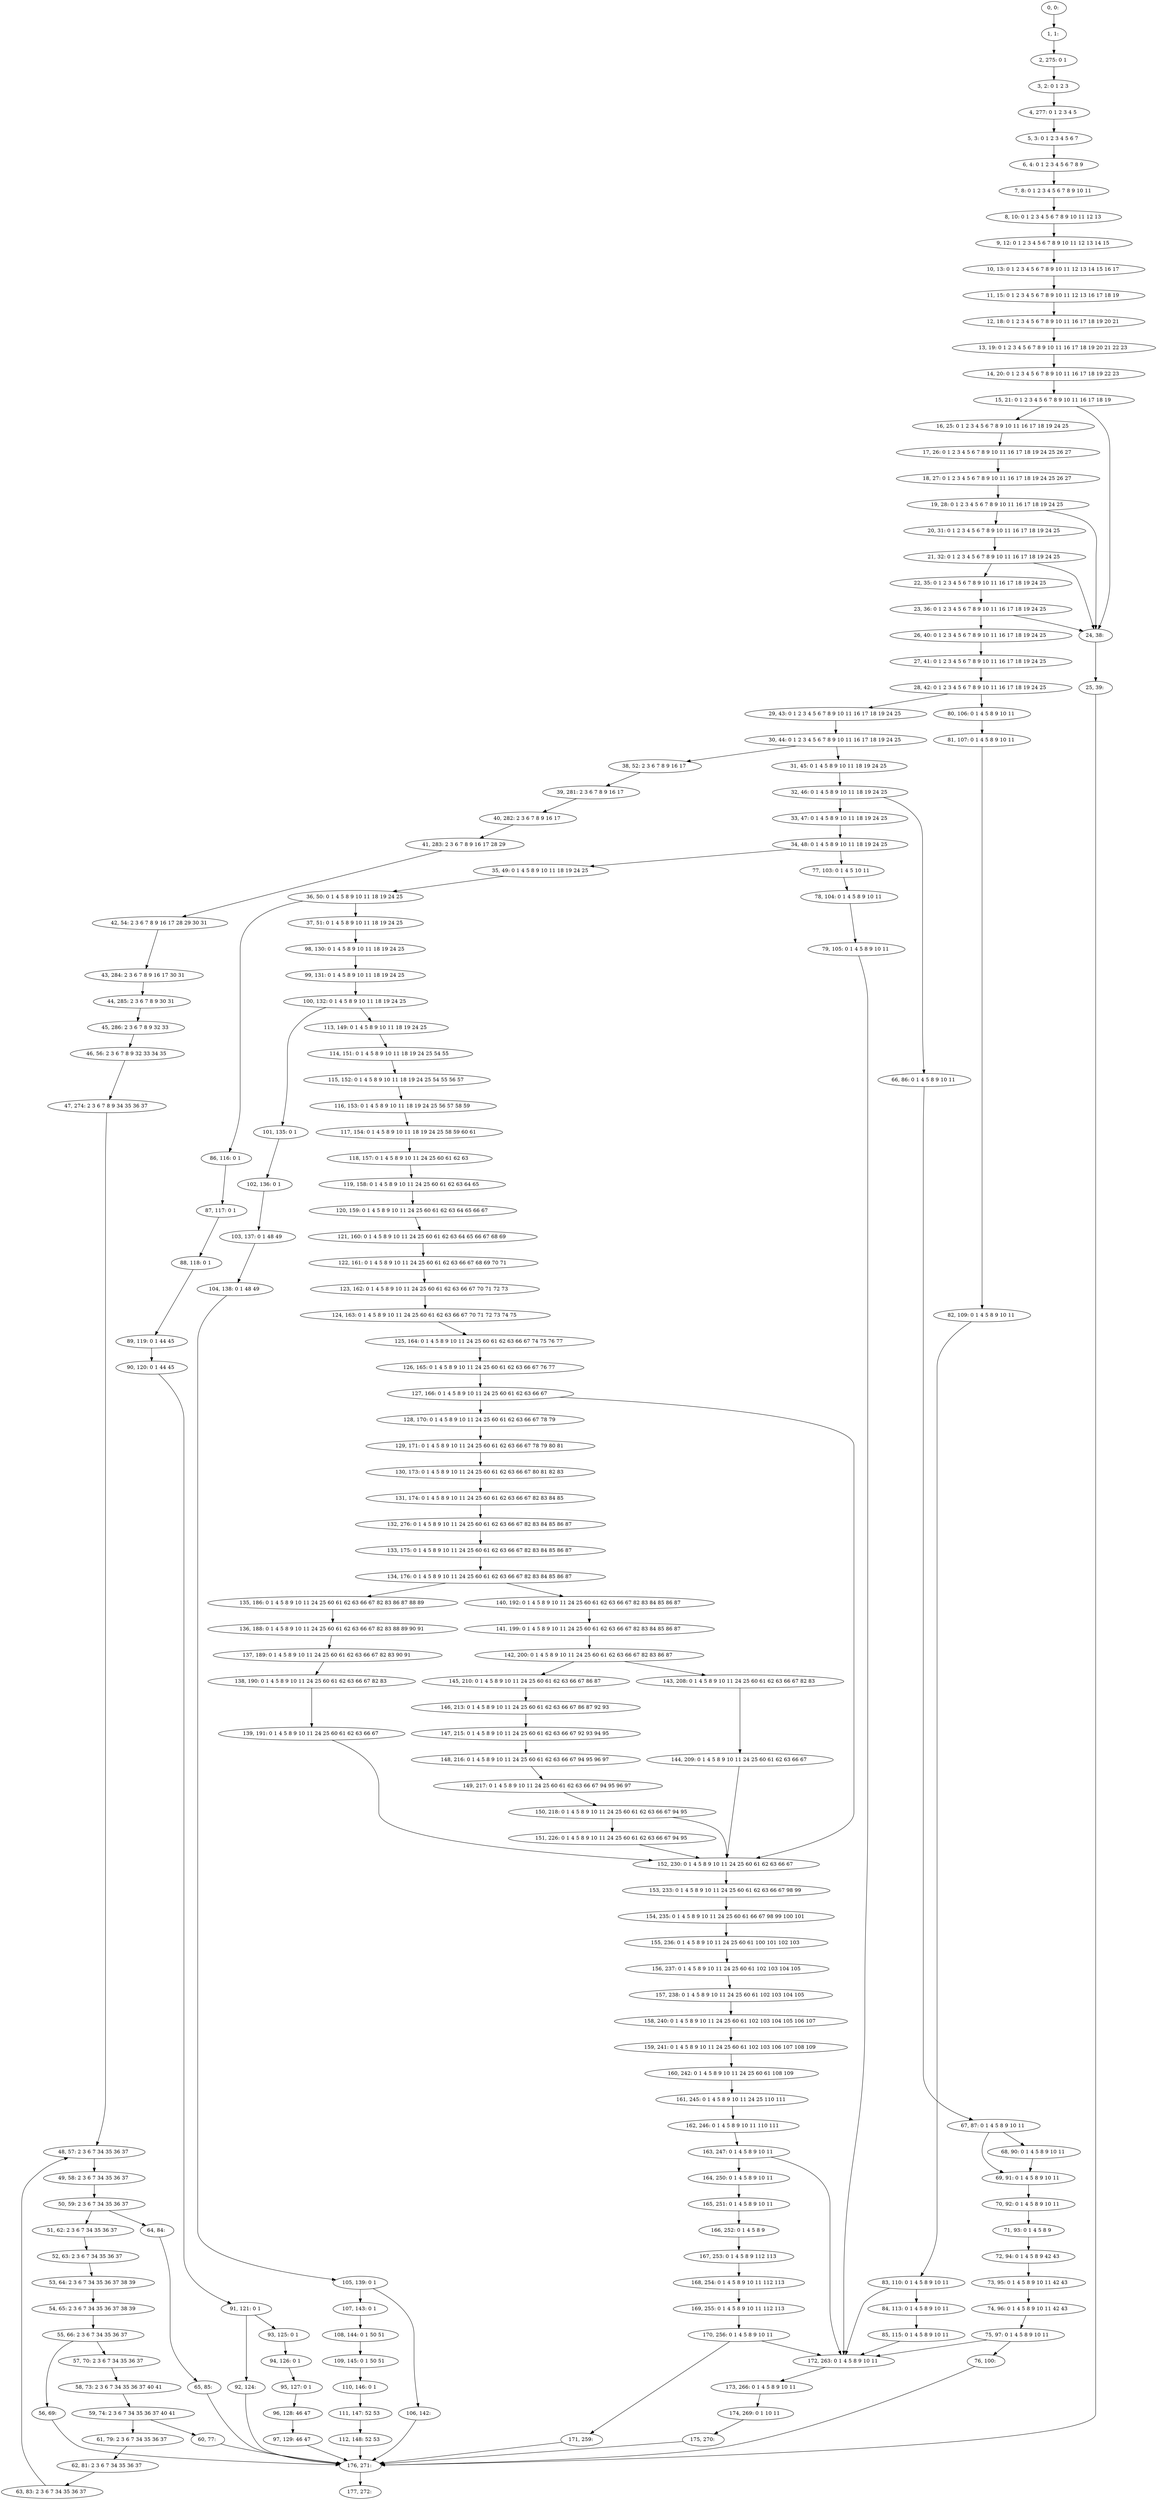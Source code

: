digraph G {
0[label="0, 0: "];
1[label="1, 1: "];
2[label="2, 275: 0 1 "];
3[label="3, 2: 0 1 2 3 "];
4[label="4, 277: 0 1 2 3 4 5 "];
5[label="5, 3: 0 1 2 3 4 5 6 7 "];
6[label="6, 4: 0 1 2 3 4 5 6 7 8 9 "];
7[label="7, 8: 0 1 2 3 4 5 6 7 8 9 10 11 "];
8[label="8, 10: 0 1 2 3 4 5 6 7 8 9 10 11 12 13 "];
9[label="9, 12: 0 1 2 3 4 5 6 7 8 9 10 11 12 13 14 15 "];
10[label="10, 13: 0 1 2 3 4 5 6 7 8 9 10 11 12 13 14 15 16 17 "];
11[label="11, 15: 0 1 2 3 4 5 6 7 8 9 10 11 12 13 16 17 18 19 "];
12[label="12, 18: 0 1 2 3 4 5 6 7 8 9 10 11 16 17 18 19 20 21 "];
13[label="13, 19: 0 1 2 3 4 5 6 7 8 9 10 11 16 17 18 19 20 21 22 23 "];
14[label="14, 20: 0 1 2 3 4 5 6 7 8 9 10 11 16 17 18 19 22 23 "];
15[label="15, 21: 0 1 2 3 4 5 6 7 8 9 10 11 16 17 18 19 "];
16[label="16, 25: 0 1 2 3 4 5 6 7 8 9 10 11 16 17 18 19 24 25 "];
17[label="17, 26: 0 1 2 3 4 5 6 7 8 9 10 11 16 17 18 19 24 25 26 27 "];
18[label="18, 27: 0 1 2 3 4 5 6 7 8 9 10 11 16 17 18 19 24 25 26 27 "];
19[label="19, 28: 0 1 2 3 4 5 6 7 8 9 10 11 16 17 18 19 24 25 "];
20[label="20, 31: 0 1 2 3 4 5 6 7 8 9 10 11 16 17 18 19 24 25 "];
21[label="21, 32: 0 1 2 3 4 5 6 7 8 9 10 11 16 17 18 19 24 25 "];
22[label="22, 35: 0 1 2 3 4 5 6 7 8 9 10 11 16 17 18 19 24 25 "];
23[label="23, 36: 0 1 2 3 4 5 6 7 8 9 10 11 16 17 18 19 24 25 "];
24[label="24, 38: "];
25[label="25, 39: "];
26[label="26, 40: 0 1 2 3 4 5 6 7 8 9 10 11 16 17 18 19 24 25 "];
27[label="27, 41: 0 1 2 3 4 5 6 7 8 9 10 11 16 17 18 19 24 25 "];
28[label="28, 42: 0 1 2 3 4 5 6 7 8 9 10 11 16 17 18 19 24 25 "];
29[label="29, 43: 0 1 2 3 4 5 6 7 8 9 10 11 16 17 18 19 24 25 "];
30[label="30, 44: 0 1 2 3 4 5 6 7 8 9 10 11 16 17 18 19 24 25 "];
31[label="31, 45: 0 1 4 5 8 9 10 11 18 19 24 25 "];
32[label="32, 46: 0 1 4 5 8 9 10 11 18 19 24 25 "];
33[label="33, 47: 0 1 4 5 8 9 10 11 18 19 24 25 "];
34[label="34, 48: 0 1 4 5 8 9 10 11 18 19 24 25 "];
35[label="35, 49: 0 1 4 5 8 9 10 11 18 19 24 25 "];
36[label="36, 50: 0 1 4 5 8 9 10 11 18 19 24 25 "];
37[label="37, 51: 0 1 4 5 8 9 10 11 18 19 24 25 "];
38[label="38, 52: 2 3 6 7 8 9 16 17 "];
39[label="39, 281: 2 3 6 7 8 9 16 17 "];
40[label="40, 282: 2 3 6 7 8 9 16 17 "];
41[label="41, 283: 2 3 6 7 8 9 16 17 28 29 "];
42[label="42, 54: 2 3 6 7 8 9 16 17 28 29 30 31 "];
43[label="43, 284: 2 3 6 7 8 9 16 17 30 31 "];
44[label="44, 285: 2 3 6 7 8 9 30 31 "];
45[label="45, 286: 2 3 6 7 8 9 32 33 "];
46[label="46, 56: 2 3 6 7 8 9 32 33 34 35 "];
47[label="47, 274: 2 3 6 7 8 9 34 35 36 37 "];
48[label="48, 57: 2 3 6 7 34 35 36 37 "];
49[label="49, 58: 2 3 6 7 34 35 36 37 "];
50[label="50, 59: 2 3 6 7 34 35 36 37 "];
51[label="51, 62: 2 3 6 7 34 35 36 37 "];
52[label="52, 63: 2 3 6 7 34 35 36 37 "];
53[label="53, 64: 2 3 6 7 34 35 36 37 38 39 "];
54[label="54, 65: 2 3 6 7 34 35 36 37 38 39 "];
55[label="55, 66: 2 3 6 7 34 35 36 37 "];
56[label="56, 69: "];
57[label="57, 70: 2 3 6 7 34 35 36 37 "];
58[label="58, 73: 2 3 6 7 34 35 36 37 40 41 "];
59[label="59, 74: 2 3 6 7 34 35 36 37 40 41 "];
60[label="60, 77: "];
61[label="61, 79: 2 3 6 7 34 35 36 37 "];
62[label="62, 81: 2 3 6 7 34 35 36 37 "];
63[label="63, 83: 2 3 6 7 34 35 36 37 "];
64[label="64, 84: "];
65[label="65, 85: "];
66[label="66, 86: 0 1 4 5 8 9 10 11 "];
67[label="67, 87: 0 1 4 5 8 9 10 11 "];
68[label="68, 90: 0 1 4 5 8 9 10 11 "];
69[label="69, 91: 0 1 4 5 8 9 10 11 "];
70[label="70, 92: 0 1 4 5 8 9 10 11 "];
71[label="71, 93: 0 1 4 5 8 9 "];
72[label="72, 94: 0 1 4 5 8 9 42 43 "];
73[label="73, 95: 0 1 4 5 8 9 10 11 42 43 "];
74[label="74, 96: 0 1 4 5 8 9 10 11 42 43 "];
75[label="75, 97: 0 1 4 5 8 9 10 11 "];
76[label="76, 100: "];
77[label="77, 103: 0 1 4 5 10 11 "];
78[label="78, 104: 0 1 4 5 8 9 10 11 "];
79[label="79, 105: 0 1 4 5 8 9 10 11 "];
80[label="80, 106: 0 1 4 5 8 9 10 11 "];
81[label="81, 107: 0 1 4 5 8 9 10 11 "];
82[label="82, 109: 0 1 4 5 8 9 10 11 "];
83[label="83, 110: 0 1 4 5 8 9 10 11 "];
84[label="84, 113: 0 1 4 5 8 9 10 11 "];
85[label="85, 115: 0 1 4 5 8 9 10 11 "];
86[label="86, 116: 0 1 "];
87[label="87, 117: 0 1 "];
88[label="88, 118: 0 1 "];
89[label="89, 119: 0 1 44 45 "];
90[label="90, 120: 0 1 44 45 "];
91[label="91, 121: 0 1 "];
92[label="92, 124: "];
93[label="93, 125: 0 1 "];
94[label="94, 126: 0 1 "];
95[label="95, 127: 0 1 "];
96[label="96, 128: 46 47 "];
97[label="97, 129: 46 47 "];
98[label="98, 130: 0 1 4 5 8 9 10 11 18 19 24 25 "];
99[label="99, 131: 0 1 4 5 8 9 10 11 18 19 24 25 "];
100[label="100, 132: 0 1 4 5 8 9 10 11 18 19 24 25 "];
101[label="101, 135: 0 1 "];
102[label="102, 136: 0 1 "];
103[label="103, 137: 0 1 48 49 "];
104[label="104, 138: 0 1 48 49 "];
105[label="105, 139: 0 1 "];
106[label="106, 142: "];
107[label="107, 143: 0 1 "];
108[label="108, 144: 0 1 50 51 "];
109[label="109, 145: 0 1 50 51 "];
110[label="110, 146: 0 1 "];
111[label="111, 147: 52 53 "];
112[label="112, 148: 52 53 "];
113[label="113, 149: 0 1 4 5 8 9 10 11 18 19 24 25 "];
114[label="114, 151: 0 1 4 5 8 9 10 11 18 19 24 25 54 55 "];
115[label="115, 152: 0 1 4 5 8 9 10 11 18 19 24 25 54 55 56 57 "];
116[label="116, 153: 0 1 4 5 8 9 10 11 18 19 24 25 56 57 58 59 "];
117[label="117, 154: 0 1 4 5 8 9 10 11 18 19 24 25 58 59 60 61 "];
118[label="118, 157: 0 1 4 5 8 9 10 11 24 25 60 61 62 63 "];
119[label="119, 158: 0 1 4 5 8 9 10 11 24 25 60 61 62 63 64 65 "];
120[label="120, 159: 0 1 4 5 8 9 10 11 24 25 60 61 62 63 64 65 66 67 "];
121[label="121, 160: 0 1 4 5 8 9 10 11 24 25 60 61 62 63 64 65 66 67 68 69 "];
122[label="122, 161: 0 1 4 5 8 9 10 11 24 25 60 61 62 63 66 67 68 69 70 71 "];
123[label="123, 162: 0 1 4 5 8 9 10 11 24 25 60 61 62 63 66 67 70 71 72 73 "];
124[label="124, 163: 0 1 4 5 8 9 10 11 24 25 60 61 62 63 66 67 70 71 72 73 74 75 "];
125[label="125, 164: 0 1 4 5 8 9 10 11 24 25 60 61 62 63 66 67 74 75 76 77 "];
126[label="126, 165: 0 1 4 5 8 9 10 11 24 25 60 61 62 63 66 67 76 77 "];
127[label="127, 166: 0 1 4 5 8 9 10 11 24 25 60 61 62 63 66 67 "];
128[label="128, 170: 0 1 4 5 8 9 10 11 24 25 60 61 62 63 66 67 78 79 "];
129[label="129, 171: 0 1 4 5 8 9 10 11 24 25 60 61 62 63 66 67 78 79 80 81 "];
130[label="130, 173: 0 1 4 5 8 9 10 11 24 25 60 61 62 63 66 67 80 81 82 83 "];
131[label="131, 174: 0 1 4 5 8 9 10 11 24 25 60 61 62 63 66 67 82 83 84 85 "];
132[label="132, 276: 0 1 4 5 8 9 10 11 24 25 60 61 62 63 66 67 82 83 84 85 86 87 "];
133[label="133, 175: 0 1 4 5 8 9 10 11 24 25 60 61 62 63 66 67 82 83 84 85 86 87 "];
134[label="134, 176: 0 1 4 5 8 9 10 11 24 25 60 61 62 63 66 67 82 83 84 85 86 87 "];
135[label="135, 186: 0 1 4 5 8 9 10 11 24 25 60 61 62 63 66 67 82 83 86 87 88 89 "];
136[label="136, 188: 0 1 4 5 8 9 10 11 24 25 60 61 62 63 66 67 82 83 88 89 90 91 "];
137[label="137, 189: 0 1 4 5 8 9 10 11 24 25 60 61 62 63 66 67 82 83 90 91 "];
138[label="138, 190: 0 1 4 5 8 9 10 11 24 25 60 61 62 63 66 67 82 83 "];
139[label="139, 191: 0 1 4 5 8 9 10 11 24 25 60 61 62 63 66 67 "];
140[label="140, 192: 0 1 4 5 8 9 10 11 24 25 60 61 62 63 66 67 82 83 84 85 86 87 "];
141[label="141, 199: 0 1 4 5 8 9 10 11 24 25 60 61 62 63 66 67 82 83 84 85 86 87 "];
142[label="142, 200: 0 1 4 5 8 9 10 11 24 25 60 61 62 63 66 67 82 83 86 87 "];
143[label="143, 208: 0 1 4 5 8 9 10 11 24 25 60 61 62 63 66 67 82 83 "];
144[label="144, 209: 0 1 4 5 8 9 10 11 24 25 60 61 62 63 66 67 "];
145[label="145, 210: 0 1 4 5 8 9 10 11 24 25 60 61 62 63 66 67 86 87 "];
146[label="146, 213: 0 1 4 5 8 9 10 11 24 25 60 61 62 63 66 67 86 87 92 93 "];
147[label="147, 215: 0 1 4 5 8 9 10 11 24 25 60 61 62 63 66 67 92 93 94 95 "];
148[label="148, 216: 0 1 4 5 8 9 10 11 24 25 60 61 62 63 66 67 94 95 96 97 "];
149[label="149, 217: 0 1 4 5 8 9 10 11 24 25 60 61 62 63 66 67 94 95 96 97 "];
150[label="150, 218: 0 1 4 5 8 9 10 11 24 25 60 61 62 63 66 67 94 95 "];
151[label="151, 226: 0 1 4 5 8 9 10 11 24 25 60 61 62 63 66 67 94 95 "];
152[label="152, 230: 0 1 4 5 8 9 10 11 24 25 60 61 62 63 66 67 "];
153[label="153, 233: 0 1 4 5 8 9 10 11 24 25 60 61 62 63 66 67 98 99 "];
154[label="154, 235: 0 1 4 5 8 9 10 11 24 25 60 61 66 67 98 99 100 101 "];
155[label="155, 236: 0 1 4 5 8 9 10 11 24 25 60 61 100 101 102 103 "];
156[label="156, 237: 0 1 4 5 8 9 10 11 24 25 60 61 102 103 104 105 "];
157[label="157, 238: 0 1 4 5 8 9 10 11 24 25 60 61 102 103 104 105 "];
158[label="158, 240: 0 1 4 5 8 9 10 11 24 25 60 61 102 103 104 105 106 107 "];
159[label="159, 241: 0 1 4 5 8 9 10 11 24 25 60 61 102 103 106 107 108 109 "];
160[label="160, 242: 0 1 4 5 8 9 10 11 24 25 60 61 108 109 "];
161[label="161, 245: 0 1 4 5 8 9 10 11 24 25 110 111 "];
162[label="162, 246: 0 1 4 5 8 9 10 11 110 111 "];
163[label="163, 247: 0 1 4 5 8 9 10 11 "];
164[label="164, 250: 0 1 4 5 8 9 10 11 "];
165[label="165, 251: 0 1 4 5 8 9 10 11 "];
166[label="166, 252: 0 1 4 5 8 9 "];
167[label="167, 253: 0 1 4 5 8 9 112 113 "];
168[label="168, 254: 0 1 4 5 8 9 10 11 112 113 "];
169[label="169, 255: 0 1 4 5 8 9 10 11 112 113 "];
170[label="170, 256: 0 1 4 5 8 9 10 11 "];
171[label="171, 259: "];
172[label="172, 263: 0 1 4 5 8 9 10 11 "];
173[label="173, 266: 0 1 4 5 8 9 10 11 "];
174[label="174, 269: 0 1 10 11 "];
175[label="175, 270: "];
176[label="176, 271: "];
177[label="177, 272: "];
0->1 ;
1->2 ;
2->3 ;
3->4 ;
4->5 ;
5->6 ;
6->7 ;
7->8 ;
8->9 ;
9->10 ;
10->11 ;
11->12 ;
12->13 ;
13->14 ;
14->15 ;
15->16 ;
15->24 ;
16->17 ;
17->18 ;
18->19 ;
19->20 ;
19->24 ;
20->21 ;
21->22 ;
21->24 ;
22->23 ;
23->24 ;
23->26 ;
24->25 ;
25->176 ;
26->27 ;
27->28 ;
28->29 ;
28->80 ;
29->30 ;
30->31 ;
30->38 ;
31->32 ;
32->33 ;
32->66 ;
33->34 ;
34->35 ;
34->77 ;
35->36 ;
36->37 ;
36->86 ;
37->98 ;
38->39 ;
39->40 ;
40->41 ;
41->42 ;
42->43 ;
43->44 ;
44->45 ;
45->46 ;
46->47 ;
47->48 ;
48->49 ;
49->50 ;
50->51 ;
50->64 ;
51->52 ;
52->53 ;
53->54 ;
54->55 ;
55->56 ;
55->57 ;
56->176 ;
57->58 ;
58->59 ;
59->60 ;
59->61 ;
60->176 ;
61->62 ;
62->63 ;
63->48 ;
64->65 ;
65->176 ;
66->67 ;
67->68 ;
67->69 ;
68->69 ;
69->70 ;
70->71 ;
71->72 ;
72->73 ;
73->74 ;
74->75 ;
75->76 ;
75->172 ;
76->176 ;
77->78 ;
78->79 ;
79->172 ;
80->81 ;
81->82 ;
82->83 ;
83->84 ;
83->172 ;
84->85 ;
85->172 ;
86->87 ;
87->88 ;
88->89 ;
89->90 ;
90->91 ;
91->92 ;
91->93 ;
92->176 ;
93->94 ;
94->95 ;
95->96 ;
96->97 ;
97->176 ;
98->99 ;
99->100 ;
100->101 ;
100->113 ;
101->102 ;
102->103 ;
103->104 ;
104->105 ;
105->106 ;
105->107 ;
106->176 ;
107->108 ;
108->109 ;
109->110 ;
110->111 ;
111->112 ;
112->176 ;
113->114 ;
114->115 ;
115->116 ;
116->117 ;
117->118 ;
118->119 ;
119->120 ;
120->121 ;
121->122 ;
122->123 ;
123->124 ;
124->125 ;
125->126 ;
126->127 ;
127->128 ;
127->152 ;
128->129 ;
129->130 ;
130->131 ;
131->132 ;
132->133 ;
133->134 ;
134->135 ;
134->140 ;
135->136 ;
136->137 ;
137->138 ;
138->139 ;
139->152 ;
140->141 ;
141->142 ;
142->143 ;
142->145 ;
143->144 ;
144->152 ;
145->146 ;
146->147 ;
147->148 ;
148->149 ;
149->150 ;
150->151 ;
150->152 ;
151->152 ;
152->153 ;
153->154 ;
154->155 ;
155->156 ;
156->157 ;
157->158 ;
158->159 ;
159->160 ;
160->161 ;
161->162 ;
162->163 ;
163->164 ;
163->172 ;
164->165 ;
165->166 ;
166->167 ;
167->168 ;
168->169 ;
169->170 ;
170->171 ;
170->172 ;
171->176 ;
172->173 ;
173->174 ;
174->175 ;
175->176 ;
176->177 ;
}
